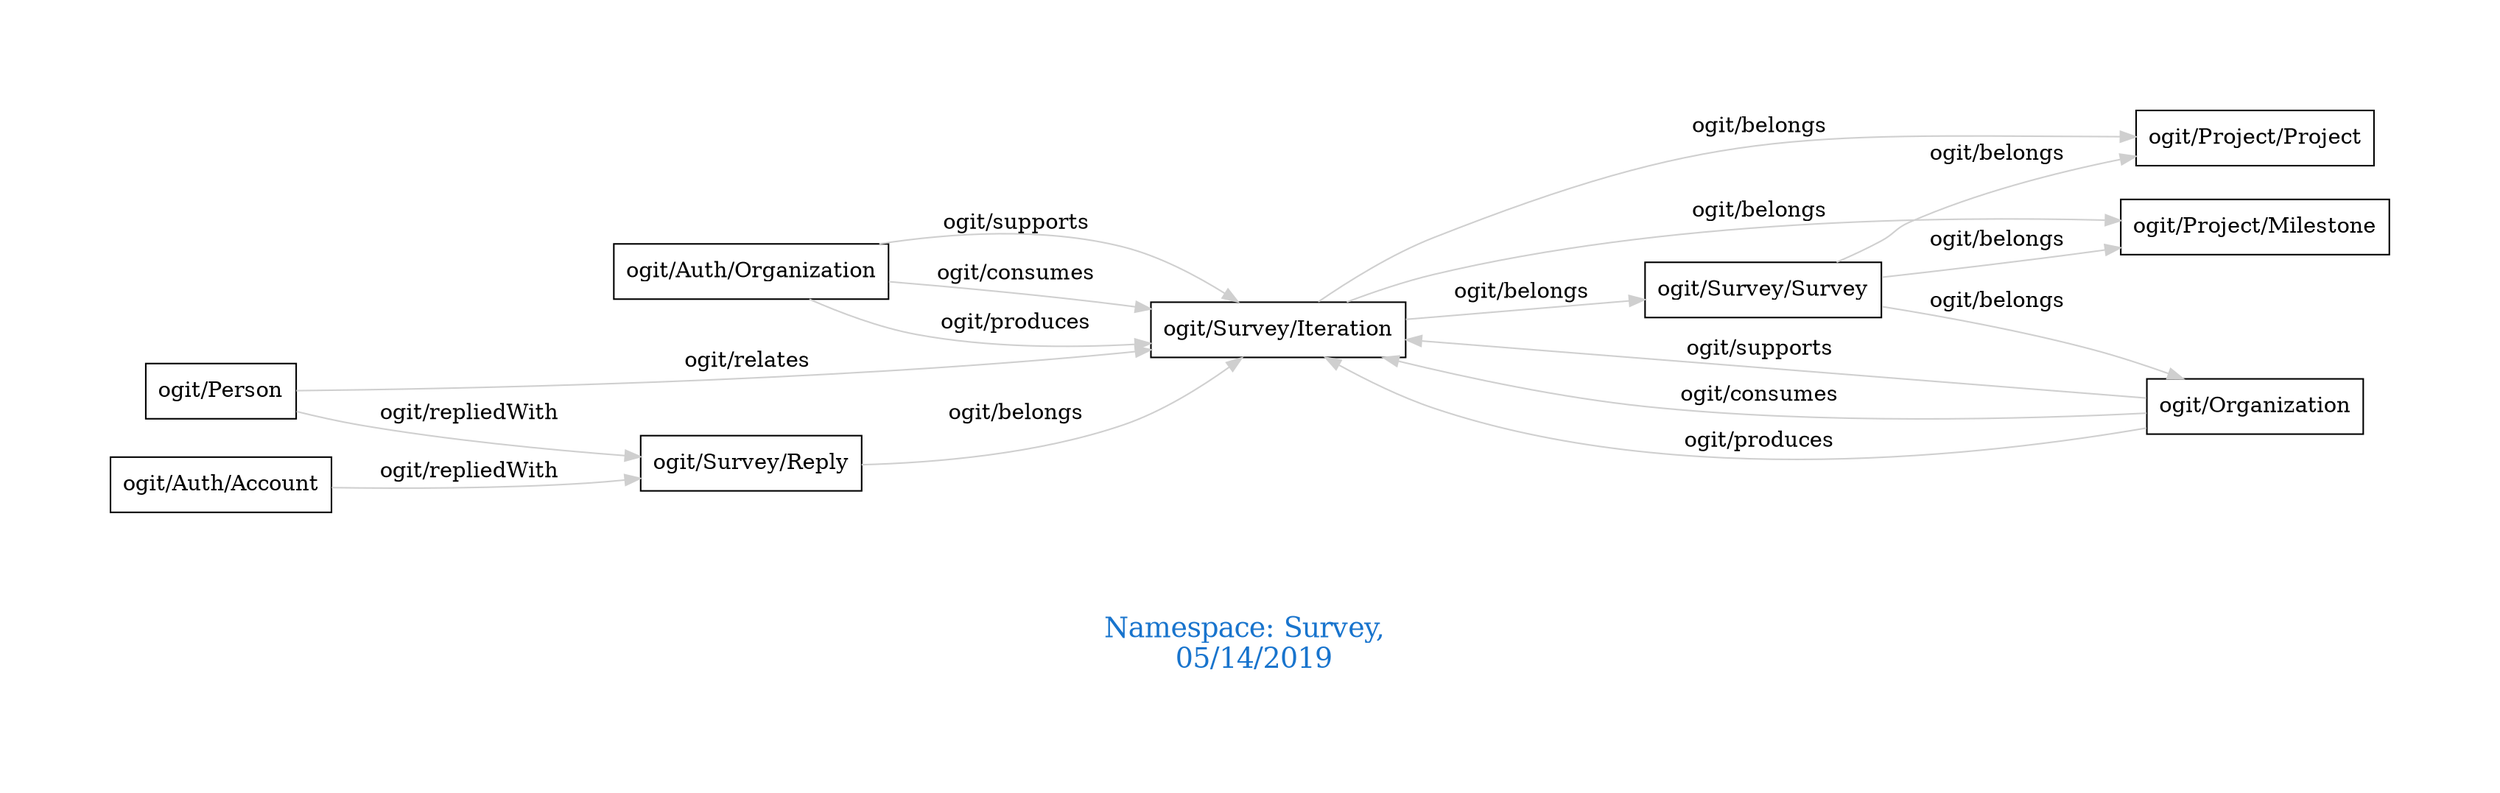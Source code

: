 digraph OGIT_ontology {
 graph [ rankdir= LR,pad=1 
fontsize = 18,
fontcolor= dodgerblue3,label = "\n\n\nNamespace: Survey, \n 05/14/2019"];
node[shape=polygon];
edge [  color="gray81"];

   "ogit/Auth/Organization" -> "ogit/Survey/Iteration" [label="   ogit/supports    "];
   "ogit/Organization" -> "ogit/Survey/Iteration" [label="   ogit/supports    "];
   "ogit/Auth/Organization" -> "ogit/Survey/Iteration" [label="   ogit/consumes    "];
   "ogit/Organization" -> "ogit/Survey/Iteration" [label="   ogit/consumes    "];
   "ogit/Auth/Organization" -> "ogit/Survey/Iteration" [label="   ogit/produces    "];
   "ogit/Organization" -> "ogit/Survey/Iteration" [label="   ogit/produces    "];
   "ogit/Survey/Iteration" -> "ogit/Project/Milestone" [label="   ogit/belongs    "];
   "ogit/Survey/Iteration" -> "ogit/Project/Project" [label="   ogit/belongs    "];
   "ogit/Survey/Iteration" -> "ogit/Survey/Survey" [label="   ogit/belongs    "];
   "ogit/Survey/Reply" -> "ogit/Survey/Iteration" [label="   ogit/belongs    "];
   "ogit/Survey/Survey" -> "ogit/Organization" [label="   ogit/belongs    "];
   "ogit/Survey/Survey" -> "ogit/Project/Milestone" [label="   ogit/belongs    "];
   "ogit/Survey/Survey" -> "ogit/Project/Project" [label="   ogit/belongs    "];
   "ogit/Auth/Account" -> "ogit/Survey/Reply" [label="   ogit/repliedWith    "];
   "ogit/Person" -> "ogit/Survey/Reply" [label="   ogit/repliedWith    "];
   "ogit/Person" -> "ogit/Survey/Iteration" [label="   ogit/relates    "];
}
